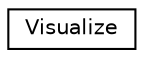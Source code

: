 digraph "Graphical Class Hierarchy"
{
  edge [fontname="Helvetica",fontsize="10",labelfontname="Helvetica",labelfontsize="10"];
  node [fontname="Helvetica",fontsize="10",shape=record];
  rankdir="LR";
  Node1 [label="Visualize",height=0.2,width=0.4,color="black", fillcolor="white", style="filled",URL="$classVisualize.html",tooltip="visualize detection candidates "];
}
